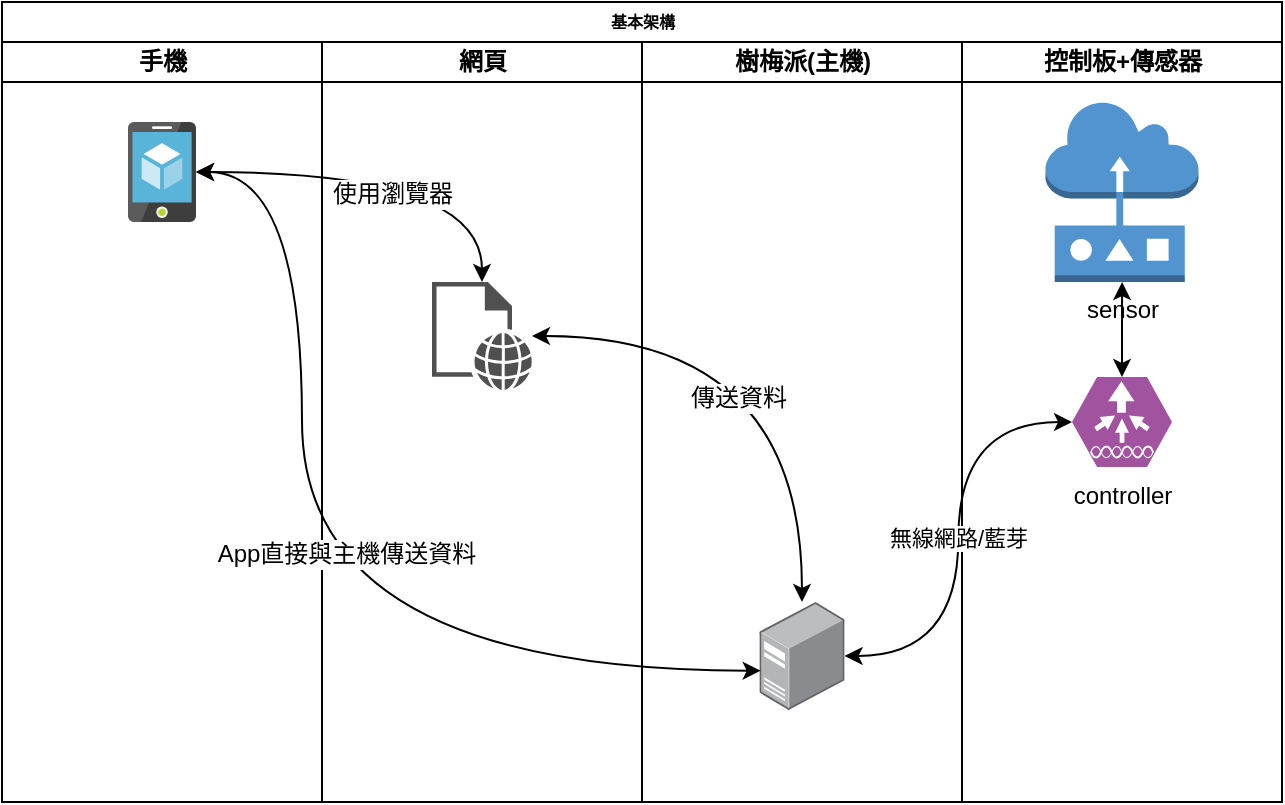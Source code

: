 <mxfile version="12.6.5" type="device"><diagram name="Page-1" id="74e2e168-ea6b-b213-b513-2b3c1d86103e"><mxGraphModel dx="948" dy="575" grid="1" gridSize="10" guides="1" tooltips="1" connect="1" arrows="1" fold="1" page="1" pageScale="1" pageWidth="1100" pageHeight="850" background="#ffffff" math="0" shadow="0"><root><mxCell id="0"/><mxCell id="1" parent="0"/><mxCell id="77e6c97f196da883-1" value="基本架構" style="swimlane;html=1;childLayout=stackLayout;startSize=20;rounded=0;shadow=0;labelBackgroundColor=none;strokeWidth=1;fontFamily=Verdana;fontSize=8;align=center;" parent="1" vertex="1"><mxGeometry x="200" y="50" width="640" height="400" as="geometry"/></mxCell><mxCell id="77e6c97f196da883-2" value="手機" style="swimlane;html=1;startSize=20;" parent="77e6c97f196da883-1" vertex="1"><mxGeometry y="20" width="160" height="380" as="geometry"/></mxCell><mxCell id="Q1ikdLNVXapL6wCDIsKy-5" value="" style="aspect=fixed;html=1;points=[];align=center;image;fontSize=12;image=img/lib/mscae/App_Service_Mobile_App.svg;" vertex="1" parent="77e6c97f196da883-2"><mxGeometry x="63" y="40" width="34" height="50" as="geometry"/></mxCell><mxCell id="77e6c97f196da883-3" value="網頁" style="swimlane;html=1;startSize=20;" parent="77e6c97f196da883-1" vertex="1"><mxGeometry x="160" y="20" width="160" height="380" as="geometry"/></mxCell><mxCell id="Q1ikdLNVXapL6wCDIsKy-6" value="" style="pointerEvents=1;shadow=0;dashed=0;html=1;strokeColor=none;fillColor=#505050;labelPosition=center;verticalLabelPosition=bottom;verticalAlign=top;outlineConnect=0;align=center;shape=mxgraph.office.concepts.web_page;" vertex="1" parent="77e6c97f196da883-3"><mxGeometry x="55" y="120" width="50" height="54" as="geometry"/></mxCell><mxCell id="77e6c97f196da883-4" value="樹梅派(主機)" style="swimlane;html=1;startSize=20;" parent="77e6c97f196da883-1" vertex="1"><mxGeometry x="320" y="20" width="160" height="380" as="geometry"/></mxCell><mxCell id="Q1ikdLNVXapL6wCDIsKy-7" value="" style="points=[];aspect=fixed;html=1;align=center;shadow=0;dashed=0;image;image=img/lib/allied_telesis/computer_and_terminals/Server_Desktop.svg;" vertex="1" parent="77e6c97f196da883-4"><mxGeometry x="58.7" y="280" width="42.6" height="54" as="geometry"/></mxCell><mxCell id="77e6c97f196da883-5" value="控制板+傳感器" style="swimlane;html=1;startSize=20;" parent="77e6c97f196da883-1" vertex="1"><mxGeometry x="480" y="20" width="160" height="380" as="geometry"/></mxCell><mxCell id="Q1ikdLNVXapL6wCDIsKy-10" style="edgeStyle=orthogonalEdgeStyle;rounded=0;orthogonalLoop=1;jettySize=auto;html=1;exitX=0.5;exitY=0;exitDx=0;exitDy=0;exitPerimeter=0;startArrow=classic;startFill=1;endArrow=classic;endFill=1;" edge="1" parent="77e6c97f196da883-5" source="Q1ikdLNVXapL6wCDIsKy-8" target="Q1ikdLNVXapL6wCDIsKy-9"><mxGeometry relative="1" as="geometry"/></mxCell><mxCell id="Q1ikdLNVXapL6wCDIsKy-8" value="controller" style="verticalLabelPosition=bottom;html=1;fillColor=#A153A0;verticalAlign=top;pointerEvents=1;align=center;points=[[0.25,0,0],[0.5,0,0],[0.75,0,0],[1,0.5,0],[0.75,1,0],[0.5,1,0],[0.25,1,0],[0,0.5,0],[0.125,0.25,0],[0.125,0.75,0],[0.875,0.25,0],[0.875,0.75,0]];shape=mxgraph.cisco_safe.design.wlan_controller;" vertex="1" parent="77e6c97f196da883-5"><mxGeometry x="55" y="167.5" width="50" height="45" as="geometry"/></mxCell><mxCell id="Q1ikdLNVXapL6wCDIsKy-9" value="sensor" style="outlineConnect=0;dashed=0;verticalLabelPosition=bottom;verticalAlign=top;align=center;html=1;shape=mxgraph.aws3.sensor;fillColor=#5294CF;gradientColor=none;" vertex="1" parent="77e6c97f196da883-5"><mxGeometry x="41.75" y="30" width="76.5" height="90" as="geometry"/></mxCell><mxCell id="Q1ikdLNVXapL6wCDIsKy-11" value="無線網路/藍芽" style="edgeStyle=orthogonalEdgeStyle;rounded=0;orthogonalLoop=1;jettySize=auto;html=1;entryX=0;entryY=0.5;entryDx=0;entryDy=0;entryPerimeter=0;startArrow=classic;startFill=1;endArrow=classic;endFill=1;curved=1;" edge="1" parent="77e6c97f196da883-1" source="Q1ikdLNVXapL6wCDIsKy-7" target="Q1ikdLNVXapL6wCDIsKy-8"><mxGeometry relative="1" as="geometry"/></mxCell><mxCell id="Q1ikdLNVXapL6wCDIsKy-12" style="edgeStyle=orthogonalEdgeStyle;curved=1;rounded=0;orthogonalLoop=1;jettySize=auto;html=1;entryX=0.015;entryY=0.636;entryDx=0;entryDy=0;entryPerimeter=0;startArrow=classic;startFill=1;endArrow=classic;endFill=1;" edge="1" parent="77e6c97f196da883-1" source="Q1ikdLNVXapL6wCDIsKy-5" target="Q1ikdLNVXapL6wCDIsKy-7"><mxGeometry relative="1" as="geometry"><Array as="points"><mxPoint x="150" y="85"/><mxPoint x="150" y="334"/></Array></mxGeometry></mxCell><mxCell id="Q1ikdLNVXapL6wCDIsKy-16" value="App直接與主機傳送資料" style="text;html=1;align=center;verticalAlign=middle;resizable=0;points=[];labelBackgroundColor=#ffffff;" vertex="1" connectable="0" parent="Q1ikdLNVXapL6wCDIsKy-12"><mxGeometry x="-0.083" y="22" relative="1" as="geometry"><mxPoint as="offset"/></mxGeometry></mxCell><mxCell id="Q1ikdLNVXapL6wCDIsKy-13" style="edgeStyle=orthogonalEdgeStyle;curved=1;rounded=0;orthogonalLoop=1;jettySize=auto;html=1;startArrow=classic;startFill=1;endArrow=classic;endFill=1;" edge="1" parent="77e6c97f196da883-1" source="Q1ikdLNVXapL6wCDIsKy-6" target="Q1ikdLNVXapL6wCDIsKy-7"><mxGeometry relative="1" as="geometry"/></mxCell><mxCell id="Q1ikdLNVXapL6wCDIsKy-17" value="傳送資料" style="text;html=1;align=center;verticalAlign=middle;resizable=0;points=[];labelBackgroundColor=#ffffff;" vertex="1" connectable="0" parent="Q1ikdLNVXapL6wCDIsKy-13"><mxGeometry x="-0.231" y="-31" relative="1" as="geometry"><mxPoint as="offset"/></mxGeometry></mxCell><mxCell id="Q1ikdLNVXapL6wCDIsKy-14" style="edgeStyle=orthogonalEdgeStyle;curved=1;rounded=0;orthogonalLoop=1;jettySize=auto;html=1;startArrow=classic;startFill=1;endArrow=classic;endFill=1;" edge="1" parent="77e6c97f196da883-1" source="Q1ikdLNVXapL6wCDIsKy-5" target="Q1ikdLNVXapL6wCDIsKy-6"><mxGeometry relative="1" as="geometry"/></mxCell><mxCell id="Q1ikdLNVXapL6wCDIsKy-15" value="使用瀏覽器" style="text;html=1;align=center;verticalAlign=middle;resizable=0;points=[];labelBackgroundColor=#ffffff;" vertex="1" connectable="0" parent="Q1ikdLNVXapL6wCDIsKy-14"><mxGeometry x="-0.013" y="-11" relative="1" as="geometry"><mxPoint as="offset"/></mxGeometry></mxCell></root></mxGraphModel></diagram></mxfile>